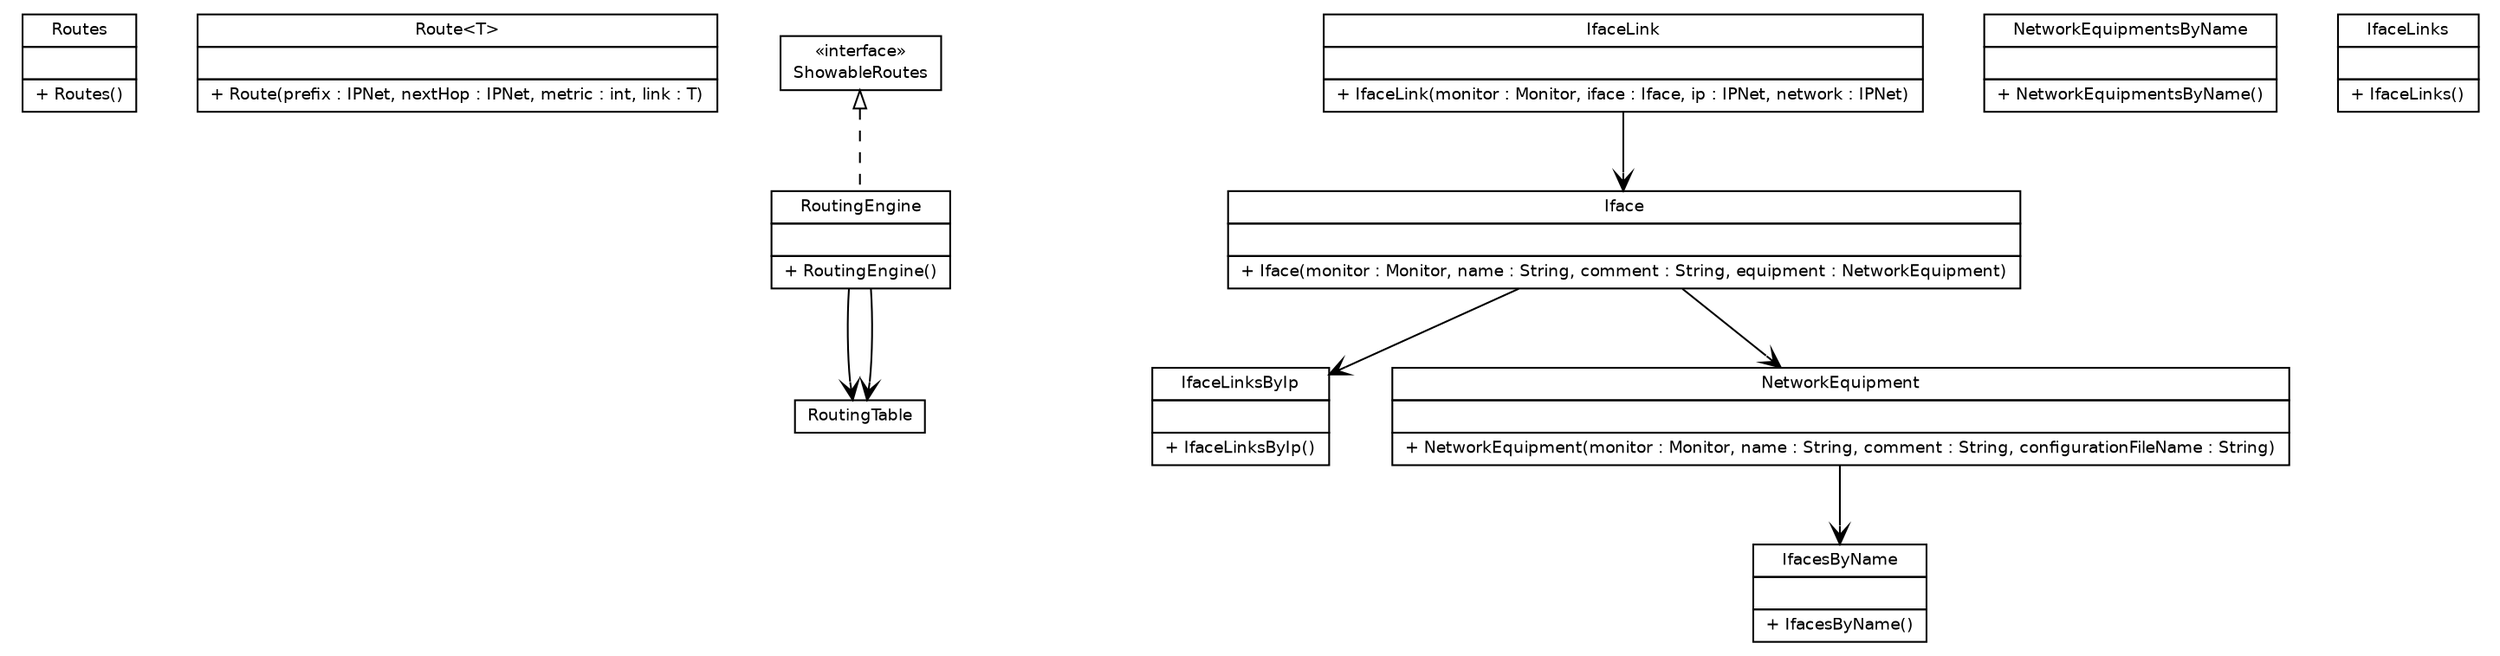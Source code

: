 #!/usr/local/bin/dot
#
# Class diagram 
# Generated by UmlGraph version 4.6 (http://www.spinellis.gr/sw/umlgraph)
#

digraph G {
	edge [fontname="Helvetica",fontsize=10,labelfontname="Helvetica",labelfontsize=10];
	node [fontname="Helvetica",fontsize=10,shape=plaintext];
	// fr.univrennes1.cri.jtacl.core.network.Routes
	c836 [label=<<table border="0" cellborder="1" cellspacing="0" cellpadding="2" port="p" href="./Routes.html">
		<tr><td><table border="0" cellspacing="0" cellpadding="1">
			<tr><td> Routes </td></tr>
		</table></td></tr>
		<tr><td><table border="0" cellspacing="0" cellpadding="1">
			<tr><td align="left">  </td></tr>
		</table></td></tr>
		<tr><td><table border="0" cellspacing="0" cellpadding="1">
			<tr><td align="left"> + Routes() </td></tr>
		</table></td></tr>
		</table>>, fontname="Helvetica", fontcolor="black", fontsize=9.0];
	// fr.univrennes1.cri.jtacl.core.network.Route<T>
	c837 [label=<<table border="0" cellborder="1" cellspacing="0" cellpadding="2" port="p" href="./Route.html">
		<tr><td><table border="0" cellspacing="0" cellpadding="1">
			<tr><td> Route&lt;T&gt; </td></tr>
		</table></td></tr>
		<tr><td><table border="0" cellspacing="0" cellpadding="1">
			<tr><td align="left">  </td></tr>
		</table></td></tr>
		<tr><td><table border="0" cellspacing="0" cellpadding="1">
			<tr><td align="left"> + Route(prefix : IPNet, nextHop : IPNet, metric : int, link : T) </td></tr>
		</table></td></tr>
		</table>>, fontname="Helvetica", fontcolor="black", fontsize=9.0];
	// fr.univrennes1.cri.jtacl.core.network.RoutingEngine
	c838 [label=<<table border="0" cellborder="1" cellspacing="0" cellpadding="2" port="p" href="./RoutingEngine.html">
		<tr><td><table border="0" cellspacing="0" cellpadding="1">
			<tr><td> RoutingEngine </td></tr>
		</table></td></tr>
		<tr><td><table border="0" cellspacing="0" cellpadding="1">
			<tr><td align="left">  </td></tr>
		</table></td></tr>
		<tr><td><table border="0" cellspacing="0" cellpadding="1">
			<tr><td align="left"> + RoutingEngine() </td></tr>
		</table></td></tr>
		</table>>, fontname="Helvetica", fontcolor="black", fontsize=9.0];
	// fr.univrennes1.cri.jtacl.core.network.ShowableRoutes
	c839 [label=<<table border="0" cellborder="1" cellspacing="0" cellpadding="2" port="p" href="./ShowableRoutes.html">
		<tr><td><table border="0" cellspacing="0" cellpadding="1">
			<tr><td> &laquo;interface&raquo; </td></tr>
			<tr><td> ShowableRoutes </td></tr>
		</table></td></tr>
		</table>>, fontname="Helvetica", fontcolor="black", fontsize=9.0];
	// fr.univrennes1.cri.jtacl.core.network.IfacesByName
	c840 [label=<<table border="0" cellborder="1" cellspacing="0" cellpadding="2" port="p" href="./IfacesByName.html">
		<tr><td><table border="0" cellspacing="0" cellpadding="1">
			<tr><td> IfacesByName </td></tr>
		</table></td></tr>
		<tr><td><table border="0" cellspacing="0" cellpadding="1">
			<tr><td align="left">  </td></tr>
		</table></td></tr>
		<tr><td><table border="0" cellspacing="0" cellpadding="1">
			<tr><td align="left"> + IfacesByName() </td></tr>
		</table></td></tr>
		</table>>, fontname="Helvetica", fontcolor="black", fontsize=9.0];
	// fr.univrennes1.cri.jtacl.core.network.NetworkEquipmentsByName
	c841 [label=<<table border="0" cellborder="1" cellspacing="0" cellpadding="2" port="p" href="./NetworkEquipmentsByName.html">
		<tr><td><table border="0" cellspacing="0" cellpadding="1">
			<tr><td> NetworkEquipmentsByName </td></tr>
		</table></td></tr>
		<tr><td><table border="0" cellspacing="0" cellpadding="1">
			<tr><td align="left">  </td></tr>
		</table></td></tr>
		<tr><td><table border="0" cellspacing="0" cellpadding="1">
			<tr><td align="left"> + NetworkEquipmentsByName() </td></tr>
		</table></td></tr>
		</table>>, fontname="Helvetica", fontcolor="black", fontsize=9.0];
	// fr.univrennes1.cri.jtacl.core.network.IfaceLinks
	c842 [label=<<table border="0" cellborder="1" cellspacing="0" cellpadding="2" port="p" href="./IfaceLinks.html">
		<tr><td><table border="0" cellspacing="0" cellpadding="1">
			<tr><td> IfaceLinks </td></tr>
		</table></td></tr>
		<tr><td><table border="0" cellspacing="0" cellpadding="1">
			<tr><td align="left">  </td></tr>
		</table></td></tr>
		<tr><td><table border="0" cellspacing="0" cellpadding="1">
			<tr><td align="left"> + IfaceLinks() </td></tr>
		</table></td></tr>
		</table>>, fontname="Helvetica", fontcolor="black", fontsize=9.0];
	// fr.univrennes1.cri.jtacl.core.network.IfaceLinksByIp
	c843 [label=<<table border="0" cellborder="1" cellspacing="0" cellpadding="2" port="p" href="./IfaceLinksByIp.html">
		<tr><td><table border="0" cellspacing="0" cellpadding="1">
			<tr><td> IfaceLinksByIp </td></tr>
		</table></td></tr>
		<tr><td><table border="0" cellspacing="0" cellpadding="1">
			<tr><td align="left">  </td></tr>
		</table></td></tr>
		<tr><td><table border="0" cellspacing="0" cellpadding="1">
			<tr><td align="left"> + IfaceLinksByIp() </td></tr>
		</table></td></tr>
		</table>>, fontname="Helvetica", fontcolor="black", fontsize=9.0];
	// fr.univrennes1.cri.jtacl.core.network.NetworkEquipment
	c844 [label=<<table border="0" cellborder="1" cellspacing="0" cellpadding="2" port="p" href="./NetworkEquipment.html">
		<tr><td><table border="0" cellspacing="0" cellpadding="1">
			<tr><td> NetworkEquipment </td></tr>
		</table></td></tr>
		<tr><td><table border="0" cellspacing="0" cellpadding="1">
			<tr><td align="left">  </td></tr>
		</table></td></tr>
		<tr><td><table border="0" cellspacing="0" cellpadding="1">
			<tr><td align="left"> + NetworkEquipment(monitor : Monitor, name : String, comment : String, configurationFileName : String) </td></tr>
		</table></td></tr>
		</table>>, fontname="Helvetica", fontcolor="black", fontsize=9.0];
	// fr.univrennes1.cri.jtacl.core.network.Iface
	c845 [label=<<table border="0" cellborder="1" cellspacing="0" cellpadding="2" port="p" href="./Iface.html">
		<tr><td><table border="0" cellspacing="0" cellpadding="1">
			<tr><td> Iface </td></tr>
		</table></td></tr>
		<tr><td><table border="0" cellspacing="0" cellpadding="1">
			<tr><td align="left">  </td></tr>
		</table></td></tr>
		<tr><td><table border="0" cellspacing="0" cellpadding="1">
			<tr><td align="left"> + Iface(monitor : Monitor, name : String, comment : String, equipment : NetworkEquipment) </td></tr>
		</table></td></tr>
		</table>>, fontname="Helvetica", fontcolor="black", fontsize=9.0];
	// fr.univrennes1.cri.jtacl.core.network.IfaceLink
	c846 [label=<<table border="0" cellborder="1" cellspacing="0" cellpadding="2" port="p" href="./IfaceLink.html">
		<tr><td><table border="0" cellspacing="0" cellpadding="1">
			<tr><td> IfaceLink </td></tr>
		</table></td></tr>
		<tr><td><table border="0" cellspacing="0" cellpadding="1">
			<tr><td align="left">  </td></tr>
		</table></td></tr>
		<tr><td><table border="0" cellspacing="0" cellpadding="1">
			<tr><td align="left"> + IfaceLink(monitor : Monitor, iface : Iface, ip : IPNet, network : IPNet) </td></tr>
		</table></td></tr>
		</table>>, fontname="Helvetica", fontcolor="black", fontsize=9.0];
	//fr.univrennes1.cri.jtacl.core.network.RoutingEngine implements fr.univrennes1.cri.jtacl.core.network.ShowableRoutes
	c839:p -> c838:p [dir=back,arrowtail=empty,style=dashed];
	// fr.univrennes1.cri.jtacl.core.network.RoutingEngine NAVASSOC fr.univrennes1.cri.jtacl.core.network.RoutingEngine.RoutingTable
	c838:p -> c924:p [taillabel="", label="", headlabel="", fontname="Helvetica", fontcolor="black", fontsize=10.0, color="black", arrowhead=open];
	// fr.univrennes1.cri.jtacl.core.network.RoutingEngine NAVASSOC fr.univrennes1.cri.jtacl.core.network.RoutingEngine.RoutingTable
	c838:p -> c924:p [taillabel="", label="", headlabel="", fontname="Helvetica", fontcolor="black", fontsize=10.0, color="black", arrowhead=open];
	// fr.univrennes1.cri.jtacl.core.network.NetworkEquipment NAVASSOC fr.univrennes1.cri.jtacl.core.network.IfacesByName
	c844:p -> c840:p [taillabel="", label="", headlabel="", fontname="Helvetica", fontcolor="black", fontsize=10.0, color="black", arrowhead=open];
	// fr.univrennes1.cri.jtacl.core.network.Iface NAVASSOC fr.univrennes1.cri.jtacl.core.network.NetworkEquipment
	c845:p -> c844:p [taillabel="", label="", headlabel="", fontname="Helvetica", fontcolor="black", fontsize=10.0, color="black", arrowhead=open];
	// fr.univrennes1.cri.jtacl.core.network.Iface NAVASSOC fr.univrennes1.cri.jtacl.core.network.IfaceLinksByIp
	c845:p -> c843:p [taillabel="", label="", headlabel="", fontname="Helvetica", fontcolor="black", fontsize=10.0, color="black", arrowhead=open];
	// fr.univrennes1.cri.jtacl.core.network.IfaceLink NAVASSOC fr.univrennes1.cri.jtacl.core.network.Iface
	c846:p -> c845:p [taillabel="", label="", headlabel="", fontname="Helvetica", fontcolor="black", fontsize=10.0, color="black", arrowhead=open];
	// fr.univrennes1.cri.jtacl.core.network.RoutingEngine.RoutingTable
	c924 [label=<<table border="0" cellborder="1" cellspacing="0" cellpadding="2" port="p" href="http://java.sun.com/j2se/1.4.2/docs/api/fr/univrennes1/cri/jtacl/core/network/RoutingEngine/RoutingTable.html">
		<tr><td><table border="0" cellspacing="0" cellpadding="1">
			<tr><td> RoutingTable </td></tr>
		</table></td></tr>
		</table>>, fontname="Helvetica", fontcolor="black", fontsize=9.0];
}

